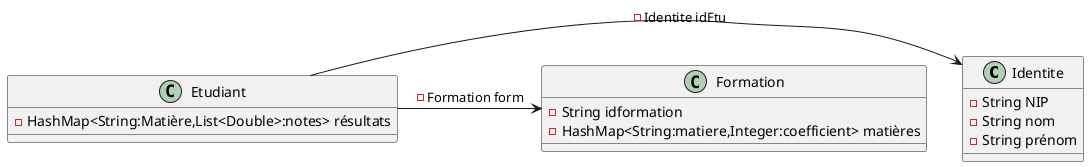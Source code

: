 @startuml
'https://plantuml.com/class-diagram

class Identite{
-String NIP
-String nom
-String prénom
}
class Etudiant{
-HashMap<String:Matière,List<Double>:notes> résultats
}
class Formation{
  -String idformation
  -HashMap<String:matiere,Integer:coefficient> matières
}

Etudiant -> Identite : -Identite idEtu
Etudiant -> Formation : -Formation form



@enduml